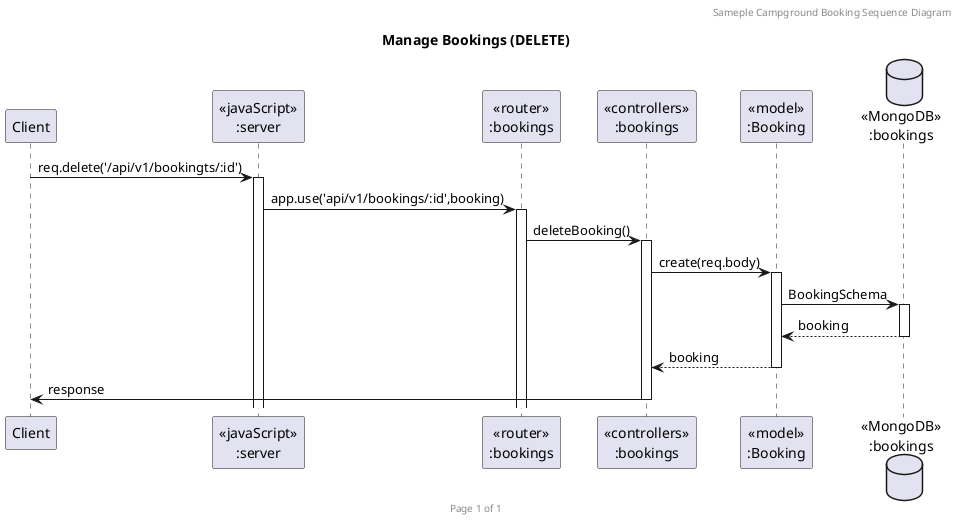 @startuml Manage Bookings (DELETE)

header Sameple Campground Booking Sequence Diagram
footer Page %page% of %lastpage%
title "Manage Bookings (DELETE)"

participant "Client" as client
participant "<<javaScript>>\n:server" as server
participant "<<router>>\n:bookings" as routerBookings
participant "<<controllers>>\n:bookings" as controllersBookings
participant "<<model>>\n:Booking" as modelBooking
database "<<MongoDB>>\n:bookings" as BookingsDatabase

client->server ++:req.delete('/api/v1/bookingts/:id')
server->routerBookings ++:app.use('api/v1/bookings/:id',booking)
routerBookings -> controllersBookings ++:deleteBooking()
controllersBookings->modelBooking ++:create(req.body)
modelBooking ->BookingsDatabase ++: BookingSchema
BookingsDatabase --> modelBooking --:booking
controllersBookings <-- modelBooking --:booking
controllersBookings->client --:response

@enduml